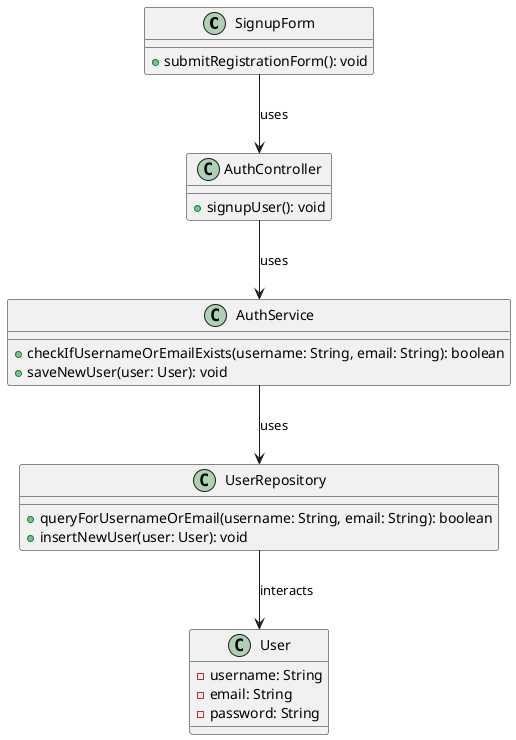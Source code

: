 @startuml
class SignupForm {
    +submitRegistrationForm(): void
}

class AuthController {
    +signupUser(): void
}

class AuthService {
    +checkIfUsernameOrEmailExists(username: String, email: String): boolean
    +saveNewUser(user: User): void
}

class UserRepository {
    +queryForUsernameOrEmail(username: String, email: String): boolean
    +insertNewUser(user: User): void
}

class User {
    -username: String
    -email: String
    -password: String
}

SignupForm --> AuthController : uses
AuthController --> AuthService : uses
AuthService --> UserRepository : uses
UserRepository --> User : interacts
@enduml
